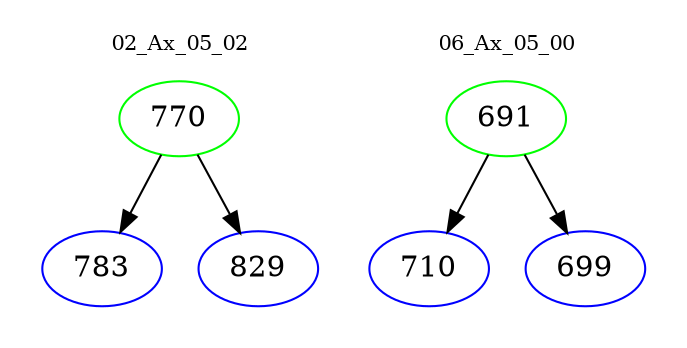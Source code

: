 digraph{
subgraph cluster_0 {
color = white
label = "02_Ax_05_02";
fontsize=10;
T0_770 [label="770", color="green"]
T0_770 -> T0_783 [color="black"]
T0_783 [label="783", color="blue"]
T0_770 -> T0_829 [color="black"]
T0_829 [label="829", color="blue"]
}
subgraph cluster_1 {
color = white
label = "06_Ax_05_00";
fontsize=10;
T1_691 [label="691", color="green"]
T1_691 -> T1_710 [color="black"]
T1_710 [label="710", color="blue"]
T1_691 -> T1_699 [color="black"]
T1_699 [label="699", color="blue"]
}
}
